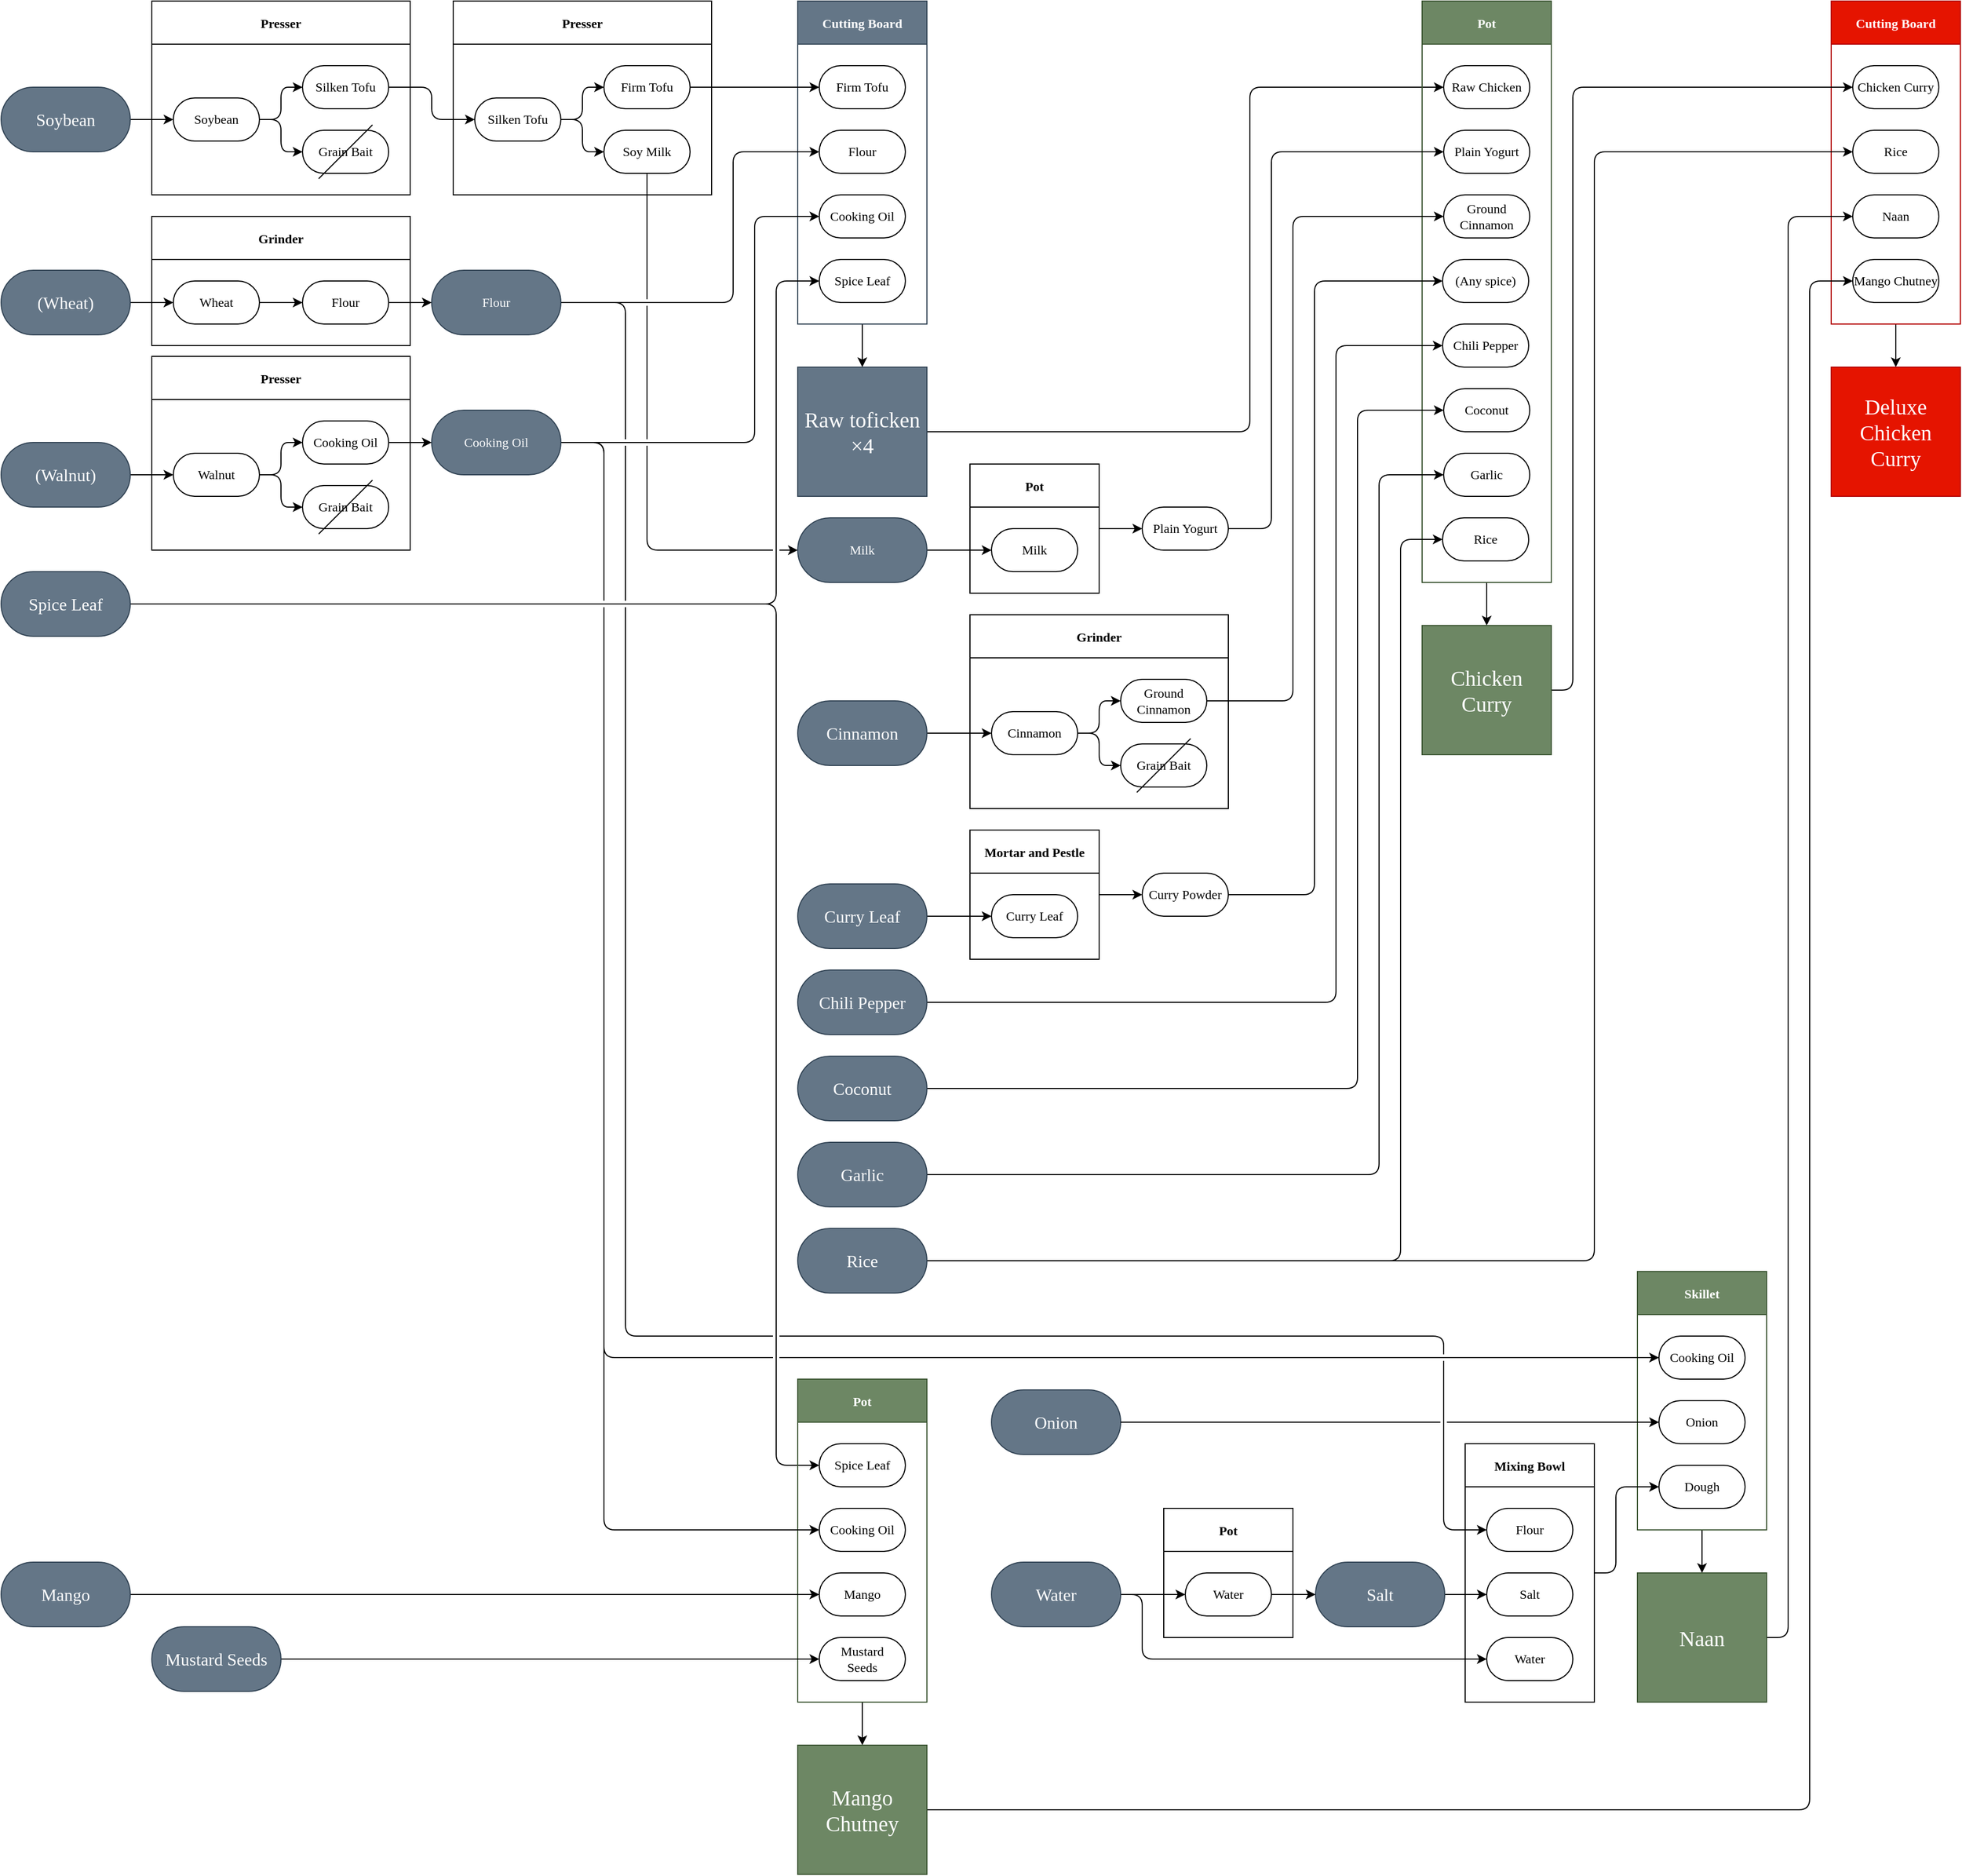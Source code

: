 <mxfile version="13.6.2" type="device"><diagram id="ElYxz33FHr7qY13dZKj7" name="Page-1"><mxGraphModel dx="1730" dy="2022" grid="1" gridSize="10" guides="1" tooltips="1" connect="1" arrows="1" fold="1" page="1" pageScale="1" pageWidth="827" pageHeight="1169" math="0" shadow="0"><root><mxCell id="0"/><mxCell id="1" parent="0"/><mxCell id="NJ2dVeEX-ffD4TzhNYoG-7" value="" style="edgeStyle=orthogonalEdgeStyle;rounded=1;orthogonalLoop=1;jettySize=auto;html=1;fontFamily=Century Gothic;fontSource=https%3A%2F%2Ffonts.googleapis.com%2Fcss%3Ffamily%3DCentury%2BGothic;fontSize=20;jumpStyle=gap;" parent="1" source="NJ2dVeEX-ffD4TzhNYoG-1" target="NJ2dVeEX-ffD4TzhNYoG-6" edge="1"><mxGeometry relative="1" as="geometry"/></mxCell><mxCell id="NJ2dVeEX-ffD4TzhNYoG-1" value="Cutting Board" style="swimlane;startSize=40;fontFamily=Century Gothic;fontSource=https%3A%2F%2Ffonts.googleapis.com%2Fcss%3Ffamily%3DCentury%2BGothic;fillColor=#e51400;strokeColor=#B20000;fontColor=#ffffff;" parent="1" vertex="1"><mxGeometry x="1740" y="40" width="120" height="300" as="geometry"/></mxCell><mxCell id="NJ2dVeEX-ffD4TzhNYoG-2" value="Chicken Curry" style="rounded=1;whiteSpace=wrap;html=1;fontFamily=Century Gothic;fontSource=https%3A%2F%2Ffonts.googleapis.com%2Fcss%3Ffamily%3DCentury%2BGothic;arcSize=50;" parent="NJ2dVeEX-ffD4TzhNYoG-1" vertex="1"><mxGeometry x="20" y="60" width="80" height="40" as="geometry"/></mxCell><mxCell id="NJ2dVeEX-ffD4TzhNYoG-5" value="Mango Chutney" style="rounded=1;whiteSpace=wrap;html=1;fontFamily=Century Gothic;fontSource=https%3A%2F%2Ffonts.googleapis.com%2Fcss%3Ffamily%3DCentury%2BGothic;arcSize=50;" parent="NJ2dVeEX-ffD4TzhNYoG-1" vertex="1"><mxGeometry x="20" y="240" width="80" height="40" as="geometry"/></mxCell><mxCell id="NJ2dVeEX-ffD4TzhNYoG-3" value="Rice" style="rounded=1;whiteSpace=wrap;html=1;fontFamily=Century Gothic;fontSource=https%3A%2F%2Ffonts.googleapis.com%2Fcss%3Ffamily%3DCentury%2BGothic;arcSize=50;" parent="NJ2dVeEX-ffD4TzhNYoG-1" vertex="1"><mxGeometry x="20" y="120" width="80" height="40" as="geometry"/></mxCell><mxCell id="NJ2dVeEX-ffD4TzhNYoG-4" value="Naan" style="rounded=1;whiteSpace=wrap;html=1;fontFamily=Century Gothic;fontSource=https%3A%2F%2Ffonts.googleapis.com%2Fcss%3Ffamily%3DCentury%2BGothic;arcSize=50;" parent="NJ2dVeEX-ffD4TzhNYoG-1" vertex="1"><mxGeometry x="20" y="180" width="80" height="40" as="geometry"/></mxCell><mxCell id="NJ2dVeEX-ffD4TzhNYoG-6" value="Deluxe Chicken Curry" style="whiteSpace=wrap;html=1;aspect=fixed;rounded=0;fontFamily=Century Gothic;fontSource=https%3A%2F%2Ffonts.googleapis.com%2Fcss%3Ffamily%3DCentury%2BGothic;fillColor=#e51400;strokeColor=#B20000;fontColor=#ffffff;glass=0;sketch=0;fontSize=20;" parent="1" vertex="1"><mxGeometry x="1740" y="380" width="120" height="120" as="geometry"/></mxCell><mxCell id="NJ2dVeEX-ffD4TzhNYoG-14" value="" style="edgeStyle=orthogonalEdgeStyle;rounded=1;orthogonalLoop=1;jettySize=auto;html=1;fontFamily=Century Gothic;fontSource=https%3A%2F%2Ffonts.googleapis.com%2Fcss%3Ffamily%3DCentury%2BGothic;fontSize=20;jumpStyle=gap;" parent="1" source="NJ2dVeEX-ffD4TzhNYoG-8" target="NJ2dVeEX-ffD4TzhNYoG-13" edge="1"><mxGeometry relative="1" as="geometry"/></mxCell><mxCell id="NJ2dVeEX-ffD4TzhNYoG-8" value="Cutting Board" style="swimlane;startSize=40;fontFamily=Century Gothic;fontSource=https%3A%2F%2Ffonts.googleapis.com%2Fcss%3Ffamily%3DCentury%2BGothic;fillColor=#647687;strokeColor=#314354;fontColor=#ffffff;" parent="1" vertex="1"><mxGeometry x="780" y="40" width="120" height="300" as="geometry"/></mxCell><mxCell id="NJ2dVeEX-ffD4TzhNYoG-10" value="Firm Tofu" style="rounded=1;whiteSpace=wrap;html=1;fontFamily=Century Gothic;fontSource=https%3A%2F%2Ffonts.googleapis.com%2Fcss%3Ffamily%3DCentury%2BGothic;arcSize=50;" parent="NJ2dVeEX-ffD4TzhNYoG-8" vertex="1"><mxGeometry x="20" y="60" width="80" height="40" as="geometry"/></mxCell><mxCell id="NJ2dVeEX-ffD4TzhNYoG-12" value="Spice Leaf" style="rounded=1;whiteSpace=wrap;html=1;fontFamily=Century Gothic;fontSource=https%3A%2F%2Ffonts.googleapis.com%2Fcss%3Ffamily%3DCentury%2BGothic;arcSize=50;" parent="NJ2dVeEX-ffD4TzhNYoG-8" vertex="1"><mxGeometry x="20" y="240" width="80" height="40" as="geometry"/></mxCell><mxCell id="NJ2dVeEX-ffD4TzhNYoG-9" value="Cooking Oil" style="rounded=1;whiteSpace=wrap;html=1;fontFamily=Century Gothic;fontSource=https%3A%2F%2Ffonts.googleapis.com%2Fcss%3Ffamily%3DCentury%2BGothic;arcSize=50;" parent="NJ2dVeEX-ffD4TzhNYoG-8" vertex="1"><mxGeometry x="20" y="180" width="80" height="40" as="geometry"/></mxCell><mxCell id="NJ2dVeEX-ffD4TzhNYoG-11" value="Flour" style="rounded=1;whiteSpace=wrap;html=1;fontFamily=Century Gothic;fontSource=https%3A%2F%2Ffonts.googleapis.com%2Fcss%3Ffamily%3DCentury%2BGothic;arcSize=50;" parent="NJ2dVeEX-ffD4TzhNYoG-8" vertex="1"><mxGeometry x="20" y="120" width="80" height="40" as="geometry"/></mxCell><mxCell id="NJ2dVeEX-ffD4TzhNYoG-80" style="edgeStyle=orthogonalEdgeStyle;jumpStyle=gap;orthogonalLoop=1;jettySize=auto;html=1;fontFamily=Century Gothic;fontSource=https%3A%2F%2Ffonts.googleapis.com%2Fcss%3Ffamily%3DCentury%2BGothic;fontSize=16;rounded=1;" parent="1" source="NJ2dVeEX-ffD4TzhNYoG-13" target="NJ2dVeEX-ffD4TzhNYoG-68" edge="1"><mxGeometry relative="1" as="geometry"><Array as="points"><mxPoint x="1200" y="440"/><mxPoint x="1200" y="120"/></Array></mxGeometry></mxCell><mxCell id="NJ2dVeEX-ffD4TzhNYoG-13" value="Raw toficken&lt;br&gt;×4" style="whiteSpace=wrap;html=1;aspect=fixed;rounded=0;fontFamily=Century Gothic;fontSource=https%3A%2F%2Ffonts.googleapis.com%2Fcss%3Ffamily%3DCentury%2BGothic;fillColor=#647687;strokeColor=#314354;fontColor=#ffffff;glass=0;sketch=0;fontSize=20;" parent="1" vertex="1"><mxGeometry x="780" y="380" width="120" height="120" as="geometry"/></mxCell><mxCell id="NJ2dVeEX-ffD4TzhNYoG-26" style="edgeStyle=orthogonalEdgeStyle;jumpStyle=gap;orthogonalLoop=1;jettySize=auto;html=1;fontFamily=Century Gothic;fontSource=https%3A%2F%2Ffonts.googleapis.com%2Fcss%3Ffamily%3DCentury%2BGothic;fontSize=20;rounded=1;" parent="1" source="NJ2dVeEX-ffD4TzhNYoG-16" target="NJ2dVeEX-ffD4TzhNYoG-23" edge="1"><mxGeometry relative="1" as="geometry"/></mxCell><mxCell id="NJ2dVeEX-ffD4TzhNYoG-16" value="Soybean" style="rounded=1;whiteSpace=wrap;html=1;fontFamily=Century Gothic;fontSource=https%3A%2F%2Ffonts.googleapis.com%2Fcss%3Ffamily%3DCentury%2BGothic;arcSize=50;fillColor=#647687;strokeColor=#314354;fontColor=#ffffff;fontSize=16;" parent="1" vertex="1"><mxGeometry x="40" y="120" width="120" height="60" as="geometry"/></mxCell><mxCell id="NJ2dVeEX-ffD4TzhNYoG-18" value="Presser" style="swimlane;startSize=40;fontFamily=Century Gothic;fontSource=https%3A%2F%2Ffonts.googleapis.com%2Fcss%3Ffamily%3DCentury%2BGothic;" parent="1" vertex="1"><mxGeometry x="180" y="40" width="240" height="180" as="geometry"/></mxCell><mxCell id="NJ2dVeEX-ffD4TzhNYoG-19" value="Silken Tofu" style="rounded=1;whiteSpace=wrap;html=1;fontFamily=Century Gothic;fontSource=https%3A%2F%2Ffonts.googleapis.com%2Fcss%3Ffamily%3DCentury%2BGothic;arcSize=50;" parent="NJ2dVeEX-ffD4TzhNYoG-18" vertex="1"><mxGeometry x="140" y="60" width="80" height="40" as="geometry"/></mxCell><mxCell id="NJ2dVeEX-ffD4TzhNYoG-20" value="Grain Bait" style="rounded=1;whiteSpace=wrap;html=1;fontFamily=Century Gothic;fontSource=https%3A%2F%2Ffonts.googleapis.com%2Fcss%3Ffamily%3DCentury%2BGothic;arcSize=50;" parent="NJ2dVeEX-ffD4TzhNYoG-18" vertex="1"><mxGeometry x="140" y="120" width="80" height="40" as="geometry"/></mxCell><mxCell id="NJ2dVeEX-ffD4TzhNYoG-24" style="edgeStyle=orthogonalEdgeStyle;rounded=1;orthogonalLoop=1;jettySize=auto;html=1;entryX=0;entryY=0.5;entryDx=0;entryDy=0;fontFamily=Century Gothic;fontSource=https%3A%2F%2Ffonts.googleapis.com%2Fcss%3Ffamily%3DCentury%2BGothic;fontSize=20;jumpStyle=gap;" parent="NJ2dVeEX-ffD4TzhNYoG-18" source="NJ2dVeEX-ffD4TzhNYoG-23" target="NJ2dVeEX-ffD4TzhNYoG-19" edge="1"><mxGeometry relative="1" as="geometry"/></mxCell><mxCell id="NJ2dVeEX-ffD4TzhNYoG-25" style="edgeStyle=orthogonalEdgeStyle;jumpStyle=gap;orthogonalLoop=1;jettySize=auto;html=1;fontFamily=Century Gothic;fontSource=https%3A%2F%2Ffonts.googleapis.com%2Fcss%3Ffamily%3DCentury%2BGothic;fontSize=20;rounded=1;" parent="NJ2dVeEX-ffD4TzhNYoG-18" source="NJ2dVeEX-ffD4TzhNYoG-23" target="NJ2dVeEX-ffD4TzhNYoG-20" edge="1"><mxGeometry relative="1" as="geometry"/></mxCell><mxCell id="NJ2dVeEX-ffD4TzhNYoG-23" value="Soybean" style="rounded=1;whiteSpace=wrap;html=1;fontFamily=Century Gothic;fontSource=https%3A%2F%2Ffonts.googleapis.com%2Fcss%3Ffamily%3DCentury%2BGothic;arcSize=50;" parent="NJ2dVeEX-ffD4TzhNYoG-18" vertex="1"><mxGeometry x="20" y="90" width="80" height="40" as="geometry"/></mxCell><mxCell id="NJ2dVeEX-ffD4TzhNYoG-27" value="" style="endArrow=none;html=1;fontFamily=Century Gothic;fontSource=https%3A%2F%2Ffonts.googleapis.com%2Fcss%3Ffamily%3DCentury%2BGothic;fontSize=20;jumpStyle=gap;rounded=1;" parent="NJ2dVeEX-ffD4TzhNYoG-18" edge="1"><mxGeometry width="50" height="50" relative="1" as="geometry"><mxPoint x="155" y="165" as="sourcePoint"/><mxPoint x="205" y="115" as="targetPoint"/><Array as="points"><mxPoint x="155" y="165"/></Array></mxGeometry></mxCell><mxCell id="NJ2dVeEX-ffD4TzhNYoG-36" style="edgeStyle=orthogonalEdgeStyle;jumpStyle=gap;orthogonalLoop=1;jettySize=auto;html=1;fontFamily=Century Gothic;fontSource=https%3A%2F%2Ffonts.googleapis.com%2Fcss%3Ffamily%3DCentury%2BGothic;fontSize=20;rounded=1;" parent="1" source="NJ2dVeEX-ffD4TzhNYoG-28" target="NJ2dVeEX-ffD4TzhNYoG-34" edge="1"><mxGeometry relative="1" as="geometry"/></mxCell><mxCell id="NJ2dVeEX-ffD4TzhNYoG-28" value="(Wheat)" style="rounded=1;whiteSpace=wrap;html=1;fontFamily=Century Gothic;fontSource=https%3A%2F%2Ffonts.googleapis.com%2Fcss%3Ffamily%3DCentury%2BGothic;arcSize=50;fillColor=#647687;strokeColor=#314354;fontColor=#ffffff;fontSize=16;" parent="1" vertex="1"><mxGeometry x="40" y="290" width="120" height="60" as="geometry"/></mxCell><mxCell id="NJ2dVeEX-ffD4TzhNYoG-29" value="Grinder" style="swimlane;startSize=40;fontFamily=Century Gothic;fontSource=https%3A%2F%2Ffonts.googleapis.com%2Fcss%3Ffamily%3DCentury%2BGothic;" parent="1" vertex="1"><mxGeometry x="180" y="240" width="240" height="120" as="geometry"/></mxCell><mxCell id="NJ2dVeEX-ffD4TzhNYoG-30" value="Flour" style="rounded=1;whiteSpace=wrap;html=1;fontFamily=Century Gothic;fontSource=https%3A%2F%2Ffonts.googleapis.com%2Fcss%3Ffamily%3DCentury%2BGothic;arcSize=50;" parent="NJ2dVeEX-ffD4TzhNYoG-29" vertex="1"><mxGeometry x="140" y="60" width="80" height="40" as="geometry"/></mxCell><mxCell id="NJ2dVeEX-ffD4TzhNYoG-32" style="edgeStyle=orthogonalEdgeStyle;rounded=1;orthogonalLoop=1;jettySize=auto;html=1;entryX=0;entryY=0.5;entryDx=0;entryDy=0;fontFamily=Century Gothic;fontSource=https%3A%2F%2Ffonts.googleapis.com%2Fcss%3Ffamily%3DCentury%2BGothic;fontSize=20;jumpStyle=gap;" parent="NJ2dVeEX-ffD4TzhNYoG-29" source="NJ2dVeEX-ffD4TzhNYoG-34" target="NJ2dVeEX-ffD4TzhNYoG-30" edge="1"><mxGeometry relative="1" as="geometry"/></mxCell><mxCell id="NJ2dVeEX-ffD4TzhNYoG-34" value="Wheat" style="rounded=1;whiteSpace=wrap;html=1;fontFamily=Century Gothic;fontSource=https%3A%2F%2Ffonts.googleapis.com%2Fcss%3Ffamily%3DCentury%2BGothic;arcSize=50;" parent="NJ2dVeEX-ffD4TzhNYoG-29" vertex="1"><mxGeometry x="20" y="60" width="80" height="40" as="geometry"/></mxCell><mxCell id="NJ2dVeEX-ffD4TzhNYoG-42" style="edgeStyle=orthogonalEdgeStyle;jumpStyle=gap;orthogonalLoop=1;jettySize=auto;html=1;fontFamily=Century Gothic;fontSource=https%3A%2F%2Ffonts.googleapis.com%2Fcss%3Ffamily%3DCentury%2BGothic;fontSize=20;rounded=1;" parent="1" source="NJ2dVeEX-ffD4TzhNYoG-41" target="NJ2dVeEX-ffD4TzhNYoG-50" edge="1"><mxGeometry relative="1" as="geometry"><mxPoint x="200" y="470" as="targetPoint"/></mxGeometry></mxCell><mxCell id="NJ2dVeEX-ffD4TzhNYoG-41" value="(Walnut)" style="rounded=1;whiteSpace=wrap;html=1;fontFamily=Century Gothic;fontSource=https%3A%2F%2Ffonts.googleapis.com%2Fcss%3Ffamily%3DCentury%2BGothic;arcSize=50;fillColor=#647687;strokeColor=#314354;fontColor=#ffffff;fontSize=16;" parent="1" vertex="1"><mxGeometry x="40" y="450" width="120" height="60" as="geometry"/></mxCell><mxCell id="NJ2dVeEX-ffD4TzhNYoG-45" value="Presser" style="swimlane;startSize=40;fontFamily=Century Gothic;fontSource=https%3A%2F%2Ffonts.googleapis.com%2Fcss%3Ffamily%3DCentury%2BGothic;" parent="1" vertex="1"><mxGeometry x="180" y="370" width="240" height="180" as="geometry"/></mxCell><mxCell id="NJ2dVeEX-ffD4TzhNYoG-46" value="Cooking Oil" style="rounded=1;whiteSpace=wrap;html=1;fontFamily=Century Gothic;fontSource=https%3A%2F%2Ffonts.googleapis.com%2Fcss%3Ffamily%3DCentury%2BGothic;arcSize=50;" parent="NJ2dVeEX-ffD4TzhNYoG-45" vertex="1"><mxGeometry x="140" y="60" width="80" height="40" as="geometry"/></mxCell><mxCell id="NJ2dVeEX-ffD4TzhNYoG-47" value="Grain Bait" style="rounded=1;whiteSpace=wrap;html=1;fontFamily=Century Gothic;fontSource=https%3A%2F%2Ffonts.googleapis.com%2Fcss%3Ffamily%3DCentury%2BGothic;arcSize=50;" parent="NJ2dVeEX-ffD4TzhNYoG-45" vertex="1"><mxGeometry x="140" y="120" width="80" height="40" as="geometry"/></mxCell><mxCell id="NJ2dVeEX-ffD4TzhNYoG-48" style="edgeStyle=orthogonalEdgeStyle;rounded=1;orthogonalLoop=1;jettySize=auto;html=1;entryX=0;entryY=0.5;entryDx=0;entryDy=0;fontFamily=Century Gothic;fontSource=https%3A%2F%2Ffonts.googleapis.com%2Fcss%3Ffamily%3DCentury%2BGothic;fontSize=20;jumpStyle=gap;" parent="NJ2dVeEX-ffD4TzhNYoG-45" source="NJ2dVeEX-ffD4TzhNYoG-50" target="NJ2dVeEX-ffD4TzhNYoG-46" edge="1"><mxGeometry relative="1" as="geometry"/></mxCell><mxCell id="NJ2dVeEX-ffD4TzhNYoG-49" style="edgeStyle=orthogonalEdgeStyle;jumpStyle=gap;orthogonalLoop=1;jettySize=auto;html=1;fontFamily=Century Gothic;fontSource=https%3A%2F%2Ffonts.googleapis.com%2Fcss%3Ffamily%3DCentury%2BGothic;fontSize=20;rounded=1;" parent="NJ2dVeEX-ffD4TzhNYoG-45" source="NJ2dVeEX-ffD4TzhNYoG-50" target="NJ2dVeEX-ffD4TzhNYoG-47" edge="1"><mxGeometry relative="1" as="geometry"/></mxCell><mxCell id="NJ2dVeEX-ffD4TzhNYoG-50" value="Walnut" style="rounded=1;whiteSpace=wrap;html=1;fontFamily=Century Gothic;fontSource=https%3A%2F%2Ffonts.googleapis.com%2Fcss%3Ffamily%3DCentury%2BGothic;arcSize=50;" parent="NJ2dVeEX-ffD4TzhNYoG-45" vertex="1"><mxGeometry x="20" y="90" width="80" height="40" as="geometry"/></mxCell><mxCell id="NJ2dVeEX-ffD4TzhNYoG-51" value="" style="endArrow=none;html=1;fontFamily=Century Gothic;fontSource=https%3A%2F%2Ffonts.googleapis.com%2Fcss%3Ffamily%3DCentury%2BGothic;fontSize=20;jumpStyle=gap;rounded=1;" parent="NJ2dVeEX-ffD4TzhNYoG-45" edge="1"><mxGeometry width="50" height="50" relative="1" as="geometry"><mxPoint x="155" y="165" as="sourcePoint"/><mxPoint x="205" y="115" as="targetPoint"/><Array as="points"><mxPoint x="155" y="165"/></Array></mxGeometry></mxCell><mxCell id="NJ2dVeEX-ffD4TzhNYoG-64" style="edgeStyle=orthogonalEdgeStyle;jumpStyle=gap;orthogonalLoop=1;jettySize=auto;html=1;fontFamily=Century Gothic;fontSource=https%3A%2F%2Ffonts.googleapis.com%2Fcss%3Ffamily%3DCentury%2BGothic;fontSize=20;rounded=1;" parent="1" source="NJ2dVeEX-ffD4TzhNYoG-52" target="NJ2dVeEX-ffD4TzhNYoG-12" edge="1"><mxGeometry relative="1" as="geometry"><Array as="points"><mxPoint x="760" y="600"/><mxPoint x="760" y="300"/></Array></mxGeometry></mxCell><mxCell id="73sQhFaDRtRu9zMnxSGu-20" style="edgeStyle=orthogonalEdgeStyle;jumpStyle=gap;orthogonalLoop=1;jettySize=auto;html=1;fontFamily=Century Gothic;fontSize=16;" edge="1" parent="1" source="NJ2dVeEX-ffD4TzhNYoG-52" target="NJ2dVeEX-ffD4TzhNYoG-134"><mxGeometry relative="1" as="geometry"><Array as="points"><mxPoint x="760" y="600"/><mxPoint x="760" y="1400"/></Array></mxGeometry></mxCell><mxCell id="NJ2dVeEX-ffD4TzhNYoG-52" value="Spice Leaf" style="rounded=1;whiteSpace=wrap;html=1;fontFamily=Century Gothic;fontSource=https%3A%2F%2Ffonts.googleapis.com%2Fcss%3Ffamily%3DCentury%2BGothic;arcSize=50;fillColor=#647687;strokeColor=#314354;fontColor=#ffffff;fontSize=16;" parent="1" vertex="1"><mxGeometry x="40" y="570" width="120" height="60" as="geometry"/></mxCell><mxCell id="NJ2dVeEX-ffD4TzhNYoG-53" value="Presser" style="swimlane;startSize=40;fontFamily=Century Gothic;fontSource=https%3A%2F%2Ffonts.googleapis.com%2Fcss%3Ffamily%3DCentury%2BGothic;" parent="1" vertex="1"><mxGeometry x="460" y="40" width="240" height="180" as="geometry"/></mxCell><mxCell id="NJ2dVeEX-ffD4TzhNYoG-54" value="Firm Tofu" style="rounded=1;whiteSpace=wrap;html=1;fontFamily=Century Gothic;fontSource=https%3A%2F%2Ffonts.googleapis.com%2Fcss%3Ffamily%3DCentury%2BGothic;arcSize=50;" parent="NJ2dVeEX-ffD4TzhNYoG-53" vertex="1"><mxGeometry x="140" y="60" width="80" height="40" as="geometry"/></mxCell><mxCell id="NJ2dVeEX-ffD4TzhNYoG-55" value="Soy Milk" style="rounded=1;whiteSpace=wrap;html=1;fontFamily=Century Gothic;fontSource=https%3A%2F%2Ffonts.googleapis.com%2Fcss%3Ffamily%3DCentury%2BGothic;arcSize=50;" parent="NJ2dVeEX-ffD4TzhNYoG-53" vertex="1"><mxGeometry x="140" y="120" width="80" height="40" as="geometry"/></mxCell><mxCell id="NJ2dVeEX-ffD4TzhNYoG-56" style="edgeStyle=orthogonalEdgeStyle;rounded=1;orthogonalLoop=1;jettySize=auto;html=1;entryX=0;entryY=0.5;entryDx=0;entryDy=0;fontFamily=Century Gothic;fontSource=https%3A%2F%2Ffonts.googleapis.com%2Fcss%3Ffamily%3DCentury%2BGothic;fontSize=20;jumpStyle=gap;" parent="NJ2dVeEX-ffD4TzhNYoG-53" source="NJ2dVeEX-ffD4TzhNYoG-58" target="NJ2dVeEX-ffD4TzhNYoG-54" edge="1"><mxGeometry relative="1" as="geometry"/></mxCell><mxCell id="NJ2dVeEX-ffD4TzhNYoG-57" style="edgeStyle=orthogonalEdgeStyle;jumpStyle=gap;orthogonalLoop=1;jettySize=auto;html=1;fontFamily=Century Gothic;fontSource=https%3A%2F%2Ffonts.googleapis.com%2Fcss%3Ffamily%3DCentury%2BGothic;fontSize=20;rounded=1;" parent="NJ2dVeEX-ffD4TzhNYoG-53" source="NJ2dVeEX-ffD4TzhNYoG-58" target="NJ2dVeEX-ffD4TzhNYoG-55" edge="1"><mxGeometry relative="1" as="geometry"/></mxCell><mxCell id="NJ2dVeEX-ffD4TzhNYoG-58" value="Silken Tofu" style="rounded=1;whiteSpace=wrap;html=1;fontFamily=Century Gothic;fontSource=https%3A%2F%2Ffonts.googleapis.com%2Fcss%3Ffamily%3DCentury%2BGothic;arcSize=50;" parent="NJ2dVeEX-ffD4TzhNYoG-53" vertex="1"><mxGeometry x="20" y="90" width="80" height="40" as="geometry"/></mxCell><mxCell id="NJ2dVeEX-ffD4TzhNYoG-60" style="edgeStyle=orthogonalEdgeStyle;jumpStyle=gap;orthogonalLoop=1;jettySize=auto;html=1;fontFamily=Century Gothic;fontSource=https%3A%2F%2Ffonts.googleapis.com%2Fcss%3Ffamily%3DCentury%2BGothic;fontSize=20;rounded=1;" parent="1" source="NJ2dVeEX-ffD4TzhNYoG-19" target="NJ2dVeEX-ffD4TzhNYoG-58" edge="1"><mxGeometry relative="1" as="geometry"/></mxCell><mxCell id="NJ2dVeEX-ffD4TzhNYoG-61" style="edgeStyle=orthogonalEdgeStyle;jumpStyle=gap;orthogonalLoop=1;jettySize=auto;html=1;fontFamily=Century Gothic;fontSource=https%3A%2F%2Ffonts.googleapis.com%2Fcss%3Ffamily%3DCentury%2BGothic;fontSize=20;rounded=1;" parent="1" source="73sQhFaDRtRu9zMnxSGu-7" target="NJ2dVeEX-ffD4TzhNYoG-11" edge="1"><mxGeometry relative="1" as="geometry"><mxPoint x="790" y="340" as="targetPoint"/><Array as="points"><mxPoint x="720" y="320"/><mxPoint x="720" y="180"/></Array></mxGeometry></mxCell><mxCell id="NJ2dVeEX-ffD4TzhNYoG-62" style="edgeStyle=orthogonalEdgeStyle;jumpStyle=gap;orthogonalLoop=1;jettySize=auto;html=1;fontFamily=Century Gothic;fontSource=https%3A%2F%2Ffonts.googleapis.com%2Fcss%3Ffamily%3DCentury%2BGothic;fontSize=20;rounded=1;" parent="1" source="NJ2dVeEX-ffD4TzhNYoG-54" target="NJ2dVeEX-ffD4TzhNYoG-10" edge="1"><mxGeometry relative="1" as="geometry"/></mxCell><mxCell id="NJ2dVeEX-ffD4TzhNYoG-63" style="edgeStyle=orthogonalEdgeStyle;jumpStyle=gap;orthogonalLoop=1;jettySize=auto;html=1;fontFamily=Century Gothic;fontSource=https%3A%2F%2Ffonts.googleapis.com%2Fcss%3Ffamily%3DCentury%2BGothic;fontSize=20;rounded=1;" parent="1" source="73sQhFaDRtRu9zMnxSGu-5" target="NJ2dVeEX-ffD4TzhNYoG-9" edge="1"><mxGeometry relative="1" as="geometry"><Array as="points"><mxPoint x="740" y="450"/><mxPoint x="740" y="240"/></Array></mxGeometry></mxCell><mxCell id="NJ2dVeEX-ffD4TzhNYoG-79" value="" style="edgeStyle=orthogonalEdgeStyle;jumpStyle=gap;orthogonalLoop=1;jettySize=auto;html=1;fontFamily=Century Gothic;fontSource=https%3A%2F%2Ffonts.googleapis.com%2Fcss%3Ffamily%3DCentury%2BGothic;fontSize=16;rounded=1;" parent="1" source="NJ2dVeEX-ffD4TzhNYoG-67" target="NJ2dVeEX-ffD4TzhNYoG-78" edge="1"><mxGeometry relative="1" as="geometry"/></mxCell><mxCell id="NJ2dVeEX-ffD4TzhNYoG-67" value="Pot" style="swimlane;startSize=40;fontFamily=Century Gothic;fontSource=https%3A%2F%2Ffonts.googleapis.com%2Fcss%3Ffamily%3DCentury%2BGothic;fillColor=#6d8764;strokeColor=#3A5431;fontColor=#ffffff;" parent="1" vertex="1"><mxGeometry x="1360" y="40" width="120" height="540" as="geometry"/></mxCell><mxCell id="NJ2dVeEX-ffD4TzhNYoG-68" value="Raw Chicken" style="rounded=1;whiteSpace=wrap;html=1;fontFamily=Century Gothic;fontSource=https%3A%2F%2Ffonts.googleapis.com%2Fcss%3Ffamily%3DCentury%2BGothic;arcSize=50;" parent="NJ2dVeEX-ffD4TzhNYoG-67" vertex="1"><mxGeometry x="20" y="60" width="80" height="40" as="geometry"/></mxCell><mxCell id="NJ2dVeEX-ffD4TzhNYoG-70" value="Coconut" style="rounded=1;whiteSpace=wrap;html=1;fontFamily=Century Gothic;fontSource=https%3A%2F%2Ffonts.googleapis.com%2Fcss%3Ffamily%3DCentury%2BGothic;arcSize=50;" parent="NJ2dVeEX-ffD4TzhNYoG-67" vertex="1"><mxGeometry x="20" y="360" width="80" height="40" as="geometry"/></mxCell><mxCell id="NJ2dVeEX-ffD4TzhNYoG-71" value="(Any spice)" style="rounded=1;whiteSpace=wrap;html=1;fontFamily=Century Gothic;fontSource=https%3A%2F%2Ffonts.googleapis.com%2Fcss%3Ffamily%3DCentury%2BGothic;arcSize=50;" parent="NJ2dVeEX-ffD4TzhNYoG-67" vertex="1"><mxGeometry x="19" y="240" width="80" height="40" as="geometry"/></mxCell><mxCell id="NJ2dVeEX-ffD4TzhNYoG-74" value="Chili Pepper" style="rounded=1;whiteSpace=wrap;html=1;fontFamily=Century Gothic;fontSource=https%3A%2F%2Ffonts.googleapis.com%2Fcss%3Ffamily%3DCentury%2BGothic;arcSize=50;" parent="NJ2dVeEX-ffD4TzhNYoG-67" vertex="1"><mxGeometry x="19" y="300" width="80" height="40" as="geometry"/></mxCell><mxCell id="NJ2dVeEX-ffD4TzhNYoG-69" value="Plain Yogurt" style="rounded=1;whiteSpace=wrap;html=1;fontFamily=Century Gothic;fontSource=https%3A%2F%2Ffonts.googleapis.com%2Fcss%3Ffamily%3DCentury%2BGothic;arcSize=50;" parent="NJ2dVeEX-ffD4TzhNYoG-67" vertex="1"><mxGeometry x="20" y="120" width="80" height="40" as="geometry"/></mxCell><mxCell id="NJ2dVeEX-ffD4TzhNYoG-75" value="Ground Cinnamon" style="rounded=1;whiteSpace=wrap;html=1;fontFamily=Century Gothic;fontSource=https%3A%2F%2Ffonts.googleapis.com%2Fcss%3Ffamily%3DCentury%2BGothic;arcSize=50;" parent="NJ2dVeEX-ffD4TzhNYoG-67" vertex="1"><mxGeometry x="20" y="180" width="80" height="40" as="geometry"/></mxCell><mxCell id="NJ2dVeEX-ffD4TzhNYoG-76" value="Rice" style="rounded=1;whiteSpace=wrap;html=1;fontFamily=Century Gothic;fontSource=https%3A%2F%2Ffonts.googleapis.com%2Fcss%3Ffamily%3DCentury%2BGothic;arcSize=50;" parent="NJ2dVeEX-ffD4TzhNYoG-67" vertex="1"><mxGeometry x="19" y="480" width="80" height="40" as="geometry"/></mxCell><mxCell id="NJ2dVeEX-ffD4TzhNYoG-77" value="Garlic" style="rounded=1;whiteSpace=wrap;html=1;fontFamily=Century Gothic;fontSource=https%3A%2F%2Ffonts.googleapis.com%2Fcss%3Ffamily%3DCentury%2BGothic;arcSize=50;" parent="NJ2dVeEX-ffD4TzhNYoG-67" vertex="1"><mxGeometry x="20" y="420" width="80" height="40" as="geometry"/></mxCell><mxCell id="NJ2dVeEX-ffD4TzhNYoG-72" style="edgeStyle=orthogonalEdgeStyle;jumpStyle=gap;orthogonalLoop=1;jettySize=auto;html=1;fontFamily=Century Gothic;fontSource=https%3A%2F%2Ffonts.googleapis.com%2Fcss%3Ffamily%3DCentury%2BGothic;fontSize=20;rounded=1;" parent="1" source="NJ2dVeEX-ffD4TzhNYoG-55" target="NJ2dVeEX-ffD4TzhNYoG-73" edge="1"><mxGeometry relative="1" as="geometry"><mxPoint x="640" y="680" as="targetPoint"/><Array as="points"><mxPoint x="640" y="550"/></Array></mxGeometry></mxCell><mxCell id="NJ2dVeEX-ffD4TzhNYoG-110" style="edgeStyle=orthogonalEdgeStyle;rounded=1;jumpStyle=gap;orthogonalLoop=1;jettySize=auto;html=1;fontFamily=Century Gothic;fontSource=https%3A%2F%2Ffonts.googleapis.com%2Fcss%3Ffamily%3DCentury%2BGothic;fontSize=20;" parent="1" source="NJ2dVeEX-ffD4TzhNYoG-73" target="NJ2dVeEX-ffD4TzhNYoG-107" edge="1"><mxGeometry relative="1" as="geometry"/></mxCell><mxCell id="NJ2dVeEX-ffD4TzhNYoG-73" value="Milk" style="rounded=1;whiteSpace=wrap;html=1;fontFamily=Century Gothic;fontSource=https%3A%2F%2Ffonts.googleapis.com%2Fcss%3Ffamily%3DCentury%2BGothic;arcSize=50;fillColor=#647687;strokeColor=#314354;fontColor=#ffffff;" parent="1" vertex="1"><mxGeometry x="780" y="520" width="120" height="60" as="geometry"/></mxCell><mxCell id="NJ2dVeEX-ffD4TzhNYoG-123" style="edgeStyle=orthogonalEdgeStyle;jumpStyle=gap;orthogonalLoop=1;jettySize=auto;html=1;fontFamily=Century Gothic;fontSource=https%3A%2F%2Ffonts.googleapis.com%2Fcss%3Ffamily%3DCentury%2BGothic;fontSize=12;" parent="1" source="NJ2dVeEX-ffD4TzhNYoG-78" target="NJ2dVeEX-ffD4TzhNYoG-2" edge="1"><mxGeometry relative="1" as="geometry"><Array as="points"><mxPoint x="1500" y="680"/><mxPoint x="1500" y="120"/></Array></mxGeometry></mxCell><mxCell id="NJ2dVeEX-ffD4TzhNYoG-78" value="Chicken&lt;br&gt;Curry" style="whiteSpace=wrap;html=1;aspect=fixed;rounded=0;fontFamily=Century Gothic;fontSource=https%3A%2F%2Ffonts.googleapis.com%2Fcss%3Ffamily%3DCentury%2BGothic;fillColor=#6d8764;strokeColor=#3A5431;fontColor=#ffffff;glass=0;sketch=0;fontSize=20;" parent="1" vertex="1"><mxGeometry x="1360" y="620" width="120" height="120" as="geometry"/></mxCell><mxCell id="NJ2dVeEX-ffD4TzhNYoG-94" style="edgeStyle=orthogonalEdgeStyle;rounded=1;jumpStyle=gap;orthogonalLoop=1;jettySize=auto;html=1;fontFamily=Century Gothic;fontSource=https%3A%2F%2Ffonts.googleapis.com%2Fcss%3Ffamily%3DCentury%2BGothic;fontSize=20;" parent="1" source="NJ2dVeEX-ffD4TzhNYoG-81" target="NJ2dVeEX-ffD4TzhNYoG-100" edge="1"><mxGeometry relative="1" as="geometry"><mxPoint x="940" y="890" as="targetPoint"/></mxGeometry></mxCell><mxCell id="NJ2dVeEX-ffD4TzhNYoG-81" value="Curry Leaf" style="rounded=1;whiteSpace=wrap;html=1;fontFamily=Century Gothic;fontSource=https%3A%2F%2Ffonts.googleapis.com%2Fcss%3Ffamily%3DCentury%2BGothic;arcSize=50;fillColor=#647687;strokeColor=#314354;fontColor=#ffffff;fontSize=16;" parent="1" vertex="1"><mxGeometry x="780" y="860" width="120" height="60" as="geometry"/></mxCell><mxCell id="NJ2dVeEX-ffD4TzhNYoG-86" style="edgeStyle=orthogonalEdgeStyle;jumpStyle=gap;orthogonalLoop=1;jettySize=auto;html=1;fontFamily=Century Gothic;fontSource=https%3A%2F%2Ffonts.googleapis.com%2Fcss%3Ffamily%3DCentury%2BGothic;fontSize=16;rounded=1;" parent="1" source="NJ2dVeEX-ffD4TzhNYoG-82" target="NJ2dVeEX-ffD4TzhNYoG-74" edge="1"><mxGeometry relative="1" as="geometry"><Array as="points"><mxPoint x="1280" y="970"/><mxPoint x="1280" y="360"/></Array></mxGeometry></mxCell><mxCell id="NJ2dVeEX-ffD4TzhNYoG-82" value="Chili Pepper" style="rounded=1;whiteSpace=wrap;html=1;fontFamily=Century Gothic;fontSource=https%3A%2F%2Ffonts.googleapis.com%2Fcss%3Ffamily%3DCentury%2BGothic;arcSize=50;fillColor=#647687;strokeColor=#314354;fontColor=#ffffff;fontSize=16;" parent="1" vertex="1"><mxGeometry x="780" y="940" width="120" height="60" as="geometry"/></mxCell><mxCell id="NJ2dVeEX-ffD4TzhNYoG-87" style="edgeStyle=orthogonalEdgeStyle;jumpStyle=gap;orthogonalLoop=1;jettySize=auto;html=1;fontFamily=Century Gothic;fontSource=https%3A%2F%2Ffonts.googleapis.com%2Fcss%3Ffamily%3DCentury%2BGothic;fontSize=16;rounded=1;" parent="1" source="NJ2dVeEX-ffD4TzhNYoG-83" target="NJ2dVeEX-ffD4TzhNYoG-76" edge="1"><mxGeometry relative="1" as="geometry"><mxPoint x="1260" y="430.0" as="targetPoint"/><Array as="points"><mxPoint x="1340" y="1210"/><mxPoint x="1340" y="540"/></Array></mxGeometry></mxCell><mxCell id="73sQhFaDRtRu9zMnxSGu-12" style="edgeStyle=orthogonalEdgeStyle;jumpStyle=gap;orthogonalLoop=1;jettySize=auto;html=1;fontFamily=Century Gothic;fontSize=16;" edge="1" parent="1" source="NJ2dVeEX-ffD4TzhNYoG-83" target="NJ2dVeEX-ffD4TzhNYoG-3"><mxGeometry relative="1" as="geometry"><Array as="points"><mxPoint x="1520" y="1210"/><mxPoint x="1520" y="180"/></Array></mxGeometry></mxCell><mxCell id="NJ2dVeEX-ffD4TzhNYoG-83" value="Rice" style="rounded=1;whiteSpace=wrap;html=1;fontFamily=Century Gothic;fontSource=https%3A%2F%2Ffonts.googleapis.com%2Fcss%3Ffamily%3DCentury%2BGothic;arcSize=50;fillColor=#647687;strokeColor=#314354;fontColor=#ffffff;fontSize=16;" parent="1" vertex="1"><mxGeometry x="780" y="1180" width="120" height="60" as="geometry"/></mxCell><mxCell id="NJ2dVeEX-ffD4TzhNYoG-88" style="edgeStyle=orthogonalEdgeStyle;jumpStyle=gap;orthogonalLoop=1;jettySize=auto;html=1;fontFamily=Century Gothic;fontSource=https%3A%2F%2Ffonts.googleapis.com%2Fcss%3Ffamily%3DCentury%2BGothic;fontSize=16;rounded=1;" parent="1" source="NJ2dVeEX-ffD4TzhNYoG-84" target="NJ2dVeEX-ffD4TzhNYoG-70" edge="1"><mxGeometry relative="1" as="geometry"><mxPoint x="1260" y="480.0" as="targetPoint"/><Array as="points"><mxPoint x="1300" y="1050"/><mxPoint x="1300" y="420"/></Array></mxGeometry></mxCell><mxCell id="NJ2dVeEX-ffD4TzhNYoG-84" value="Coconut" style="rounded=1;whiteSpace=wrap;html=1;fontFamily=Century Gothic;fontSource=https%3A%2F%2Ffonts.googleapis.com%2Fcss%3Ffamily%3DCentury%2BGothic;arcSize=50;fillColor=#647687;strokeColor=#314354;fontColor=#ffffff;fontSize=16;" parent="1" vertex="1"><mxGeometry x="780" y="1020" width="120" height="60" as="geometry"/></mxCell><mxCell id="NJ2dVeEX-ffD4TzhNYoG-89" style="edgeStyle=orthogonalEdgeStyle;jumpStyle=gap;orthogonalLoop=1;jettySize=auto;html=1;fontFamily=Century Gothic;fontSource=https%3A%2F%2Ffonts.googleapis.com%2Fcss%3Ffamily%3DCentury%2BGothic;fontSize=12;rounded=1;" parent="1" source="NJ2dVeEX-ffD4TzhNYoG-85" target="NJ2dVeEX-ffD4TzhNYoG-77" edge="1"><mxGeometry relative="1" as="geometry"><Array as="points"><mxPoint x="1320" y="1130"/><mxPoint x="1320" y="480"/></Array></mxGeometry></mxCell><mxCell id="NJ2dVeEX-ffD4TzhNYoG-85" value="Garlic" style="rounded=1;whiteSpace=wrap;html=1;fontFamily=Century Gothic;fontSource=https%3A%2F%2Ffonts.googleapis.com%2Fcss%3Ffamily%3DCentury%2BGothic;arcSize=50;fillColor=#647687;strokeColor=#314354;fontColor=#ffffff;fontSize=16;" parent="1" vertex="1"><mxGeometry x="780" y="1100" width="120" height="60" as="geometry"/></mxCell><mxCell id="NJ2dVeEX-ffD4TzhNYoG-103" value="" style="edgeStyle=orthogonalEdgeStyle;rounded=1;jumpStyle=gap;orthogonalLoop=1;jettySize=auto;html=1;fontFamily=Century Gothic;fontSource=https%3A%2F%2Ffonts.googleapis.com%2Fcss%3Ffamily%3DCentury%2BGothic;fontSize=20;" parent="1" source="NJ2dVeEX-ffD4TzhNYoG-95" target="NJ2dVeEX-ffD4TzhNYoG-104" edge="1"><mxGeometry relative="1" as="geometry"><mxPoint x="1100" y="870" as="targetPoint"/></mxGeometry></mxCell><mxCell id="NJ2dVeEX-ffD4TzhNYoG-95" value="Mortar and Pestle" style="swimlane;startSize=40;fontFamily=Century Gothic;fontSource=https%3A%2F%2Ffonts.googleapis.com%2Fcss%3Ffamily%3DCentury%2BGothic;" parent="1" vertex="1"><mxGeometry x="940" y="810" width="120" height="120" as="geometry"/></mxCell><mxCell id="NJ2dVeEX-ffD4TzhNYoG-100" value="Curry Leaf" style="rounded=1;whiteSpace=wrap;html=1;fontFamily=Century Gothic;fontSource=https%3A%2F%2Ffonts.googleapis.com%2Fcss%3Ffamily%3DCentury%2BGothic;arcSize=50;" parent="NJ2dVeEX-ffD4TzhNYoG-95" vertex="1"><mxGeometry x="20" y="60" width="80" height="40" as="geometry"/></mxCell><mxCell id="NJ2dVeEX-ffD4TzhNYoG-105" style="edgeStyle=orthogonalEdgeStyle;rounded=1;jumpStyle=gap;orthogonalLoop=1;jettySize=auto;html=1;fontFamily=Century Gothic;fontSource=https%3A%2F%2Ffonts.googleapis.com%2Fcss%3Ffamily%3DCentury%2BGothic;fontSize=20;" parent="1" source="NJ2dVeEX-ffD4TzhNYoG-104" target="NJ2dVeEX-ffD4TzhNYoG-71" edge="1"><mxGeometry relative="1" as="geometry"><Array as="points"><mxPoint x="1260" y="870"/><mxPoint x="1260" y="300"/></Array></mxGeometry></mxCell><mxCell id="NJ2dVeEX-ffD4TzhNYoG-104" value="Curry Powder" style="rounded=1;whiteSpace=wrap;html=1;fontFamily=Century Gothic;fontSource=https%3A%2F%2Ffonts.googleapis.com%2Fcss%3Ffamily%3DCentury%2BGothic;arcSize=50;" parent="1" vertex="1"><mxGeometry x="1100" y="850" width="80" height="40" as="geometry"/></mxCell><mxCell id="NJ2dVeEX-ffD4TzhNYoG-109" style="edgeStyle=orthogonalEdgeStyle;rounded=1;jumpStyle=gap;orthogonalLoop=1;jettySize=auto;html=1;fontFamily=Century Gothic;fontSource=https%3A%2F%2Ffonts.googleapis.com%2Fcss%3Ffamily%3DCentury%2BGothic;fontSize=20;" parent="1" source="NJ2dVeEX-ffD4TzhNYoG-106" target="NJ2dVeEX-ffD4TzhNYoG-108" edge="1"><mxGeometry relative="1" as="geometry"/></mxCell><mxCell id="NJ2dVeEX-ffD4TzhNYoG-106" value="Pot" style="swimlane;startSize=40;fontFamily=Century Gothic;fontSource=https%3A%2F%2Ffonts.googleapis.com%2Fcss%3Ffamily%3DCentury%2BGothic;" parent="1" vertex="1"><mxGeometry x="940" y="470" width="120" height="120" as="geometry"/></mxCell><mxCell id="NJ2dVeEX-ffD4TzhNYoG-107" value="Milk" style="rounded=1;whiteSpace=wrap;html=1;fontFamily=Century Gothic;fontSource=https%3A%2F%2Ffonts.googleapis.com%2Fcss%3Ffamily%3DCentury%2BGothic;arcSize=50;" parent="NJ2dVeEX-ffD4TzhNYoG-106" vertex="1"><mxGeometry x="20" y="60" width="80" height="40" as="geometry"/></mxCell><mxCell id="NJ2dVeEX-ffD4TzhNYoG-111" style="edgeStyle=orthogonalEdgeStyle;rounded=1;jumpStyle=gap;orthogonalLoop=1;jettySize=auto;html=1;fontFamily=Century Gothic;fontSource=https%3A%2F%2Ffonts.googleapis.com%2Fcss%3Ffamily%3DCentury%2BGothic;fontSize=20;" parent="1" source="NJ2dVeEX-ffD4TzhNYoG-108" target="NJ2dVeEX-ffD4TzhNYoG-69" edge="1"><mxGeometry relative="1" as="geometry"><Array as="points"><mxPoint x="1220" y="530"/><mxPoint x="1220" y="180"/></Array></mxGeometry></mxCell><mxCell id="NJ2dVeEX-ffD4TzhNYoG-108" value="Plain Yogurt" style="rounded=1;whiteSpace=wrap;html=1;fontFamily=Century Gothic;fontSource=https%3A%2F%2Ffonts.googleapis.com%2Fcss%3Ffamily%3DCentury%2BGothic;arcSize=50;" parent="1" vertex="1"><mxGeometry x="1100" y="510" width="80" height="40" as="geometry"/></mxCell><mxCell id="NJ2dVeEX-ffD4TzhNYoG-113" style="edgeStyle=orthogonalEdgeStyle;jumpStyle=gap;orthogonalLoop=1;jettySize=auto;html=1;fontFamily=Century Gothic;fontSource=https%3A%2F%2Ffonts.googleapis.com%2Fcss%3Ffamily%3DCentury%2BGothic;fontSize=20;rounded=1;" parent="1" source="NJ2dVeEX-ffD4TzhNYoG-114" target="NJ2dVeEX-ffD4TzhNYoG-120" edge="1"><mxGeometry relative="1" as="geometry"><mxPoint x="960" y="710" as="targetPoint"/></mxGeometry></mxCell><mxCell id="NJ2dVeEX-ffD4TzhNYoG-114" value="Cinnamon" style="rounded=1;whiteSpace=wrap;html=1;fontFamily=Century Gothic;fontSource=https%3A%2F%2Ffonts.googleapis.com%2Fcss%3Ffamily%3DCentury%2BGothic;arcSize=50;fillColor=#647687;strokeColor=#314354;fontColor=#ffffff;fontSize=16;" parent="1" vertex="1"><mxGeometry x="780" y="690" width="120" height="60" as="geometry"/></mxCell><mxCell id="NJ2dVeEX-ffD4TzhNYoG-115" value="Grinder" style="swimlane;startSize=40;fontFamily=Century Gothic;fontSource=https%3A%2F%2Ffonts.googleapis.com%2Fcss%3Ffamily%3DCentury%2BGothic;" parent="1" vertex="1"><mxGeometry x="940" y="610" width="240" height="180" as="geometry"/></mxCell><mxCell id="NJ2dVeEX-ffD4TzhNYoG-116" value="Ground Cinnamon" style="rounded=1;whiteSpace=wrap;html=1;fontFamily=Century Gothic;fontSource=https%3A%2F%2Ffonts.googleapis.com%2Fcss%3Ffamily%3DCentury%2BGothic;arcSize=50;" parent="NJ2dVeEX-ffD4TzhNYoG-115" vertex="1"><mxGeometry x="140" y="60" width="80" height="40" as="geometry"/></mxCell><mxCell id="NJ2dVeEX-ffD4TzhNYoG-117" value="Grain Bait" style="rounded=1;whiteSpace=wrap;html=1;fontFamily=Century Gothic;fontSource=https%3A%2F%2Ffonts.googleapis.com%2Fcss%3Ffamily%3DCentury%2BGothic;arcSize=50;" parent="NJ2dVeEX-ffD4TzhNYoG-115" vertex="1"><mxGeometry x="140" y="120" width="80" height="40" as="geometry"/></mxCell><mxCell id="NJ2dVeEX-ffD4TzhNYoG-118" style="edgeStyle=orthogonalEdgeStyle;rounded=1;orthogonalLoop=1;jettySize=auto;html=1;entryX=0;entryY=0.5;entryDx=0;entryDy=0;fontFamily=Century Gothic;fontSource=https%3A%2F%2Ffonts.googleapis.com%2Fcss%3Ffamily%3DCentury%2BGothic;fontSize=20;jumpStyle=gap;" parent="NJ2dVeEX-ffD4TzhNYoG-115" source="NJ2dVeEX-ffD4TzhNYoG-120" target="NJ2dVeEX-ffD4TzhNYoG-116" edge="1"><mxGeometry relative="1" as="geometry"/></mxCell><mxCell id="NJ2dVeEX-ffD4TzhNYoG-119" style="edgeStyle=orthogonalEdgeStyle;jumpStyle=gap;orthogonalLoop=1;jettySize=auto;html=1;fontFamily=Century Gothic;fontSource=https%3A%2F%2Ffonts.googleapis.com%2Fcss%3Ffamily%3DCentury%2BGothic;fontSize=20;rounded=1;" parent="NJ2dVeEX-ffD4TzhNYoG-115" source="NJ2dVeEX-ffD4TzhNYoG-120" target="NJ2dVeEX-ffD4TzhNYoG-117" edge="1"><mxGeometry relative="1" as="geometry"/></mxCell><mxCell id="NJ2dVeEX-ffD4TzhNYoG-120" value="Cinnamon" style="rounded=1;whiteSpace=wrap;html=1;fontFamily=Century Gothic;fontSource=https%3A%2F%2Ffonts.googleapis.com%2Fcss%3Ffamily%3DCentury%2BGothic;arcSize=50;" parent="NJ2dVeEX-ffD4TzhNYoG-115" vertex="1"><mxGeometry x="20" y="90" width="80" height="40" as="geometry"/></mxCell><mxCell id="NJ2dVeEX-ffD4TzhNYoG-121" value="" style="endArrow=none;html=1;fontFamily=Century Gothic;fontSource=https%3A%2F%2Ffonts.googleapis.com%2Fcss%3Ffamily%3DCentury%2BGothic;fontSize=20;jumpStyle=gap;rounded=1;" parent="NJ2dVeEX-ffD4TzhNYoG-115" edge="1"><mxGeometry width="50" height="50" relative="1" as="geometry"><mxPoint x="155" y="165" as="sourcePoint"/><mxPoint x="205" y="115" as="targetPoint"/><Array as="points"><mxPoint x="155" y="165"/></Array></mxGeometry></mxCell><mxCell id="NJ2dVeEX-ffD4TzhNYoG-122" style="edgeStyle=orthogonalEdgeStyle;jumpStyle=gap;orthogonalLoop=1;jettySize=auto;html=1;fontFamily=Century Gothic;fontSource=https%3A%2F%2Ffonts.googleapis.com%2Fcss%3Ffamily%3DCentury%2BGothic;fontSize=12;" parent="1" source="NJ2dVeEX-ffD4TzhNYoG-116" target="NJ2dVeEX-ffD4TzhNYoG-75" edge="1"><mxGeometry relative="1" as="geometry"><Array as="points"><mxPoint x="1240" y="690"/><mxPoint x="1240" y="240"/></Array></mxGeometry></mxCell><mxCell id="NJ2dVeEX-ffD4TzhNYoG-136" value="" style="edgeStyle=orthogonalEdgeStyle;jumpStyle=gap;orthogonalLoop=1;jettySize=auto;html=1;fontFamily=Century Gothic;fontSource=https%3A%2F%2Ffonts.googleapis.com%2Fcss%3Ffamily%3DCentury%2BGothic;fontSize=12;" parent="1" source="NJ2dVeEX-ffD4TzhNYoG-130" target="NJ2dVeEX-ffD4TzhNYoG-135" edge="1"><mxGeometry relative="1" as="geometry"/></mxCell><mxCell id="NJ2dVeEX-ffD4TzhNYoG-130" value="Pot" style="swimlane;startSize=40;fontFamily=Century Gothic;fontSource=https%3A%2F%2Ffonts.googleapis.com%2Fcss%3Ffamily%3DCentury%2BGothic;fillColor=#6d8764;strokeColor=#3A5431;fontColor=#ffffff;" parent="1" vertex="1"><mxGeometry x="780" y="1320" width="120" height="300" as="geometry"/></mxCell><mxCell id="NJ2dVeEX-ffD4TzhNYoG-131" value="Mango" style="rounded=1;whiteSpace=wrap;html=1;fontFamily=Century Gothic;fontSource=https%3A%2F%2Ffonts.googleapis.com%2Fcss%3Ffamily%3DCentury%2BGothic;arcSize=50;" parent="NJ2dVeEX-ffD4TzhNYoG-130" vertex="1"><mxGeometry x="20" y="180" width="80" height="40" as="geometry"/></mxCell><mxCell id="NJ2dVeEX-ffD4TzhNYoG-132" value="Mustard&lt;br&gt;Seeds" style="rounded=1;whiteSpace=wrap;html=1;fontFamily=Century Gothic;fontSource=https%3A%2F%2Ffonts.googleapis.com%2Fcss%3Ffamily%3DCentury%2BGothic;arcSize=50;" parent="NJ2dVeEX-ffD4TzhNYoG-130" vertex="1"><mxGeometry x="20" y="240" width="80" height="40" as="geometry"/></mxCell><mxCell id="NJ2dVeEX-ffD4TzhNYoG-133" value="Cooking Oil" style="rounded=1;whiteSpace=wrap;html=1;fontFamily=Century Gothic;fontSource=https%3A%2F%2Ffonts.googleapis.com%2Fcss%3Ffamily%3DCentury%2BGothic;arcSize=50;" parent="NJ2dVeEX-ffD4TzhNYoG-130" vertex="1"><mxGeometry x="20" y="120" width="80" height="40" as="geometry"/></mxCell><mxCell id="NJ2dVeEX-ffD4TzhNYoG-134" value="Spice Leaf" style="rounded=1;whiteSpace=wrap;html=1;fontFamily=Century Gothic;fontSource=https%3A%2F%2Ffonts.googleapis.com%2Fcss%3Ffamily%3DCentury%2BGothic;arcSize=50;" parent="NJ2dVeEX-ffD4TzhNYoG-130" vertex="1"><mxGeometry x="20" y="60" width="80" height="40" as="geometry"/></mxCell><mxCell id="73sQhFaDRtRu9zMnxSGu-10" style="edgeStyle=orthogonalEdgeStyle;jumpStyle=gap;orthogonalLoop=1;jettySize=auto;html=1;fontFamily=Century Gothic;fontSize=16;" edge="1" parent="1" source="NJ2dVeEX-ffD4TzhNYoG-135" target="NJ2dVeEX-ffD4TzhNYoG-5"><mxGeometry relative="1" as="geometry"><Array as="points"><mxPoint x="1720" y="1720"/><mxPoint x="1720" y="300"/></Array></mxGeometry></mxCell><mxCell id="NJ2dVeEX-ffD4TzhNYoG-135" value="Mango Chutney" style="whiteSpace=wrap;html=1;aspect=fixed;rounded=0;fontFamily=Century Gothic;fontSource=https%3A%2F%2Ffonts.googleapis.com%2Fcss%3Ffamily%3DCentury%2BGothic;fillColor=#6d8764;strokeColor=#3A5431;fontColor=#ffffff;glass=0;sketch=0;fontSize=20;" parent="1" vertex="1"><mxGeometry x="780" y="1660" width="120" height="120" as="geometry"/></mxCell><mxCell id="NJ2dVeEX-ffD4TzhNYoG-137" value="" style="edgeStyle=orthogonalEdgeStyle;jumpStyle=gap;orthogonalLoop=1;jettySize=auto;html=1;fontFamily=Century Gothic;fontSource=https%3A%2F%2Ffonts.googleapis.com%2Fcss%3Ffamily%3DCentury%2BGothic;fontSize=12;" parent="1" source="NJ2dVeEX-ffD4TzhNYoG-138" target="NJ2dVeEX-ffD4TzhNYoG-143" edge="1"><mxGeometry relative="1" as="geometry"/></mxCell><mxCell id="NJ2dVeEX-ffD4TzhNYoG-138" value="Skillet" style="swimlane;startSize=40;fontFamily=Century Gothic;fontSource=https%3A%2F%2Ffonts.googleapis.com%2Fcss%3Ffamily%3DCentury%2BGothic;fillColor=#6d8764;strokeColor=#3A5431;fontColor=#ffffff;" parent="1" vertex="1"><mxGeometry x="1560" y="1220" width="120" height="240" as="geometry"/></mxCell><mxCell id="NJ2dVeEX-ffD4TzhNYoG-141" value="Cooking Oil" style="rounded=1;whiteSpace=wrap;html=1;fontFamily=Century Gothic;fontSource=https%3A%2F%2Ffonts.googleapis.com%2Fcss%3Ffamily%3DCentury%2BGothic;arcSize=50;" parent="NJ2dVeEX-ffD4TzhNYoG-138" vertex="1"><mxGeometry x="20" y="60" width="80" height="40" as="geometry"/></mxCell><mxCell id="NJ2dVeEX-ffD4TzhNYoG-139" value="Onion" style="rounded=1;whiteSpace=wrap;html=1;fontFamily=Century Gothic;fontSource=https%3A%2F%2Ffonts.googleapis.com%2Fcss%3Ffamily%3DCentury%2BGothic;arcSize=50;" parent="NJ2dVeEX-ffD4TzhNYoG-138" vertex="1"><mxGeometry x="20" y="120" width="80" height="40" as="geometry"/></mxCell><mxCell id="NJ2dVeEX-ffD4TzhNYoG-140" value="Dough" style="rounded=1;whiteSpace=wrap;html=1;fontFamily=Century Gothic;fontSource=https%3A%2F%2Ffonts.googleapis.com%2Fcss%3Ffamily%3DCentury%2BGothic;arcSize=50;" parent="NJ2dVeEX-ffD4TzhNYoG-138" vertex="1"><mxGeometry x="20" y="180" width="80" height="40" as="geometry"/></mxCell><mxCell id="73sQhFaDRtRu9zMnxSGu-11" style="edgeStyle=orthogonalEdgeStyle;jumpStyle=gap;orthogonalLoop=1;jettySize=auto;html=1;fontFamily=Century Gothic;fontSize=16;" edge="1" parent="1" source="NJ2dVeEX-ffD4TzhNYoG-143" target="NJ2dVeEX-ffD4TzhNYoG-4"><mxGeometry relative="1" as="geometry"><Array as="points"><mxPoint x="1700" y="1560"/><mxPoint x="1700" y="240"/></Array></mxGeometry></mxCell><mxCell id="NJ2dVeEX-ffD4TzhNYoG-143" value="Naan" style="whiteSpace=wrap;html=1;aspect=fixed;rounded=0;fontFamily=Century Gothic;fontSource=https%3A%2F%2Ffonts.googleapis.com%2Fcss%3Ffamily%3DCentury%2BGothic;fillColor=#6d8764;strokeColor=#3A5431;fontColor=#ffffff;glass=0;sketch=0;fontSize=20;" parent="1" vertex="1"><mxGeometry x="1560" y="1500" width="120" height="120" as="geometry"/></mxCell><mxCell id="73sQhFaDRtRu9zMnxSGu-21" style="edgeStyle=orthogonalEdgeStyle;jumpStyle=gap;orthogonalLoop=1;jettySize=auto;html=1;fontFamily=Century Gothic;fontSize=16;" edge="1" parent="1" source="73sQhFaDRtRu9zMnxSGu-5" target="NJ2dVeEX-ffD4TzhNYoG-133"><mxGeometry relative="1" as="geometry"><Array as="points"><mxPoint x="600" y="450"/><mxPoint x="600" y="1460"/></Array></mxGeometry></mxCell><mxCell id="73sQhFaDRtRu9zMnxSGu-23" style="edgeStyle=orthogonalEdgeStyle;jumpStyle=gap;orthogonalLoop=1;jettySize=auto;html=1;fontFamily=Century Gothic;fontSize=16;entryX=0;entryY=0.5;entryDx=0;entryDy=0;" edge="1" parent="1" source="73sQhFaDRtRu9zMnxSGu-5" target="NJ2dVeEX-ffD4TzhNYoG-141"><mxGeometry relative="1" as="geometry"><Array as="points"><mxPoint x="600" y="450"/><mxPoint x="600" y="1300"/></Array></mxGeometry></mxCell><mxCell id="73sQhFaDRtRu9zMnxSGu-5" value="Cooking Oil" style="rounded=1;whiteSpace=wrap;html=1;fontFamily=Century Gothic;fontSource=https%3A%2F%2Ffonts.googleapis.com%2Fcss%3Ffamily%3DCentury%2BGothic;arcSize=50;fillColor=#647687;strokeColor=#314354;fontColor=#ffffff;" vertex="1" parent="1"><mxGeometry x="440" y="420" width="120" height="60" as="geometry"/></mxCell><mxCell id="73sQhFaDRtRu9zMnxSGu-6" style="edgeStyle=orthogonalEdgeStyle;jumpStyle=gap;orthogonalLoop=1;jettySize=auto;html=1;fontFamily=Century Gothic;fontSource=https%3A%2F%2Ffonts.googleapis.com%2Fcss%3Ffamily%3DCentury%2BGothic;fontSize=20;rounded=1;" edge="1" parent="1" source="NJ2dVeEX-ffD4TzhNYoG-46" target="73sQhFaDRtRu9zMnxSGu-5"><mxGeometry relative="1" as="geometry"><Array as="points"/><mxPoint x="400" y="450.059" as="sourcePoint"/><mxPoint x="800" y="240.059" as="targetPoint"/></mxGeometry></mxCell><mxCell id="73sQhFaDRtRu9zMnxSGu-35" style="edgeStyle=orthogonalEdgeStyle;jumpStyle=gap;orthogonalLoop=1;jettySize=auto;html=1;fontFamily=Century Gothic;fontSize=16;" edge="1" parent="1" source="73sQhFaDRtRu9zMnxSGu-7" target="73sQhFaDRtRu9zMnxSGu-39"><mxGeometry relative="1" as="geometry"><mxPoint x="1510" y="1460" as="targetPoint"/><Array as="points"><mxPoint x="620" y="320"/><mxPoint x="620" y="1280"/><mxPoint x="1380" y="1280"/><mxPoint x="1380" y="1460"/></Array></mxGeometry></mxCell><mxCell id="73sQhFaDRtRu9zMnxSGu-7" value="Flour" style="rounded=1;whiteSpace=wrap;html=1;fontFamily=Century Gothic;fontSource=https%3A%2F%2Ffonts.googleapis.com%2Fcss%3Ffamily%3DCentury%2BGothic;arcSize=50;fillColor=#647687;strokeColor=#314354;fontColor=#ffffff;" vertex="1" parent="1"><mxGeometry x="440" y="290" width="120" height="60" as="geometry"/></mxCell><mxCell id="73sQhFaDRtRu9zMnxSGu-8" style="edgeStyle=orthogonalEdgeStyle;jumpStyle=gap;orthogonalLoop=1;jettySize=auto;html=1;fontFamily=Century Gothic;fontSource=https%3A%2F%2Ffonts.googleapis.com%2Fcss%3Ffamily%3DCentury%2BGothic;fontSize=20;rounded=1;" edge="1" parent="1" source="NJ2dVeEX-ffD4TzhNYoG-30" target="73sQhFaDRtRu9zMnxSGu-7"><mxGeometry relative="1" as="geometry"><mxPoint x="800" y="180.059" as="targetPoint"/><Array as="points"/><mxPoint x="400" y="320.059" as="sourcePoint"/></mxGeometry></mxCell><mxCell id="73sQhFaDRtRu9zMnxSGu-15" style="edgeStyle=orthogonalEdgeStyle;jumpStyle=gap;orthogonalLoop=1;jettySize=auto;html=1;fontFamily=Century Gothic;fontSize=16;" edge="1" parent="1" source="73sQhFaDRtRu9zMnxSGu-13" target="NJ2dVeEX-ffD4TzhNYoG-131"><mxGeometry relative="1" as="geometry"/></mxCell><mxCell id="73sQhFaDRtRu9zMnxSGu-13" value="Mango" style="rounded=1;whiteSpace=wrap;html=1;fontFamily=Century Gothic;fontSource=https%3A%2F%2Ffonts.googleapis.com%2Fcss%3Ffamily%3DCentury%2BGothic;arcSize=50;fillColor=#647687;strokeColor=#314354;fontColor=#ffffff;fontSize=16;" vertex="1" parent="1"><mxGeometry x="40" y="1490" width="120" height="60" as="geometry"/></mxCell><mxCell id="73sQhFaDRtRu9zMnxSGu-18" style="edgeStyle=orthogonalEdgeStyle;jumpStyle=gap;orthogonalLoop=1;jettySize=auto;html=1;fontFamily=Century Gothic;fontSize=16;" edge="1" parent="1" source="73sQhFaDRtRu9zMnxSGu-17" target="NJ2dVeEX-ffD4TzhNYoG-132"><mxGeometry relative="1" as="geometry"/></mxCell><mxCell id="73sQhFaDRtRu9zMnxSGu-17" value="Mustard Seeds" style="rounded=1;whiteSpace=wrap;html=1;fontFamily=Century Gothic;fontSource=https%3A%2F%2Ffonts.googleapis.com%2Fcss%3Ffamily%3DCentury%2BGothic;arcSize=50;fillColor=#647687;strokeColor=#314354;fontColor=#ffffff;fontSize=16;" vertex="1" parent="1"><mxGeometry x="180" y="1550" width="120" height="60" as="geometry"/></mxCell><mxCell id="73sQhFaDRtRu9zMnxSGu-31" style="edgeStyle=orthogonalEdgeStyle;jumpStyle=gap;orthogonalLoop=1;jettySize=auto;html=1;fontFamily=Century Gothic;fontSize=16;" edge="1" parent="1" source="73sQhFaDRtRu9zMnxSGu-19" target="73sQhFaDRtRu9zMnxSGu-30"><mxGeometry relative="1" as="geometry"><mxPoint x="1080" y="1490" as="sourcePoint"/></mxGeometry></mxCell><mxCell id="73sQhFaDRtRu9zMnxSGu-44" style="edgeStyle=orthogonalEdgeStyle;jumpStyle=gap;orthogonalLoop=1;jettySize=auto;html=1;fontFamily=Century Gothic;fontSize=16;" edge="1" parent="1" source="73sQhFaDRtRu9zMnxSGu-19" target="73sQhFaDRtRu9zMnxSGu-37"><mxGeometry relative="1" as="geometry"><Array as="points"><mxPoint x="1100" y="1520"/><mxPoint x="1100" y="1580"/></Array></mxGeometry></mxCell><mxCell id="73sQhFaDRtRu9zMnxSGu-19" value="Water" style="rounded=1;whiteSpace=wrap;html=1;fontFamily=Century Gothic;fontSource=https%3A%2F%2Ffonts.googleapis.com%2Fcss%3Ffamily%3DCentury%2BGothic;arcSize=50;fillColor=#647687;strokeColor=#314354;fontColor=#ffffff;fontSize=16;" vertex="1" parent="1"><mxGeometry x="960" y="1490" width="120" height="60" as="geometry"/></mxCell><mxCell id="73sQhFaDRtRu9zMnxSGu-14" value="Onion" style="rounded=1;whiteSpace=wrap;html=1;fontFamily=Century Gothic;fontSource=https%3A%2F%2Ffonts.googleapis.com%2Fcss%3Ffamily%3DCentury%2BGothic;arcSize=50;fillColor=#647687;strokeColor=#314354;fontColor=#ffffff;fontSize=16;" vertex="1" parent="1"><mxGeometry x="960" y="1330" width="120" height="60" as="geometry"/></mxCell><mxCell id="73sQhFaDRtRu9zMnxSGu-16" style="edgeStyle=orthogonalEdgeStyle;jumpStyle=gap;orthogonalLoop=1;jettySize=auto;html=1;fontFamily=Century Gothic;fontSize=16;" edge="1" parent="1" source="73sQhFaDRtRu9zMnxSGu-14" target="NJ2dVeEX-ffD4TzhNYoG-139"><mxGeometry relative="1" as="geometry"/></mxCell><mxCell id="73sQhFaDRtRu9zMnxSGu-29" value="Pot" style="swimlane;startSize=40;fontFamily=Century Gothic;fontSource=https%3A%2F%2Ffonts.googleapis.com%2Fcss%3Ffamily%3DCentury%2BGothic;" vertex="1" parent="1"><mxGeometry x="1120" y="1440" width="120" height="120" as="geometry"/></mxCell><mxCell id="73sQhFaDRtRu9zMnxSGu-30" value="Water" style="rounded=1;whiteSpace=wrap;html=1;fontFamily=Century Gothic;fontSource=https%3A%2F%2Ffonts.googleapis.com%2Fcss%3Ffamily%3DCentury%2BGothic;arcSize=50;" vertex="1" parent="73sQhFaDRtRu9zMnxSGu-29"><mxGeometry x="20" y="60" width="80" height="40" as="geometry"/></mxCell><mxCell id="73sQhFaDRtRu9zMnxSGu-43" style="edgeStyle=orthogonalEdgeStyle;jumpStyle=gap;orthogonalLoop=1;jettySize=auto;html=1;fontFamily=Century Gothic;fontSize=16;" edge="1" parent="1" source="73sQhFaDRtRu9zMnxSGu-32" target="73sQhFaDRtRu9zMnxSGu-38"><mxGeometry relative="1" as="geometry"><Array as="points"/></mxGeometry></mxCell><mxCell id="73sQhFaDRtRu9zMnxSGu-32" value="Salt" style="rounded=1;whiteSpace=wrap;html=1;fontFamily=Century Gothic;fontSource=https%3A%2F%2Ffonts.googleapis.com%2Fcss%3Ffamily%3DCentury%2BGothic;arcSize=50;fillColor=#647687;strokeColor=#314354;fontColor=#ffffff;fontSize=16;" vertex="1" parent="1"><mxGeometry x="1261" y="1490" width="120" height="60" as="geometry"/></mxCell><mxCell id="73sQhFaDRtRu9zMnxSGu-33" style="edgeStyle=orthogonalEdgeStyle;jumpStyle=gap;orthogonalLoop=1;jettySize=auto;html=1;fontFamily=Century Gothic;fontSize=16;" edge="1" parent="1" source="73sQhFaDRtRu9zMnxSGu-30" target="73sQhFaDRtRu9zMnxSGu-32"><mxGeometry relative="1" as="geometry"/></mxCell><mxCell id="73sQhFaDRtRu9zMnxSGu-45" style="edgeStyle=orthogonalEdgeStyle;jumpStyle=gap;orthogonalLoop=1;jettySize=auto;html=1;fontFamily=Century Gothic;fontSize=16;" edge="1" parent="1" source="73sQhFaDRtRu9zMnxSGu-36" target="NJ2dVeEX-ffD4TzhNYoG-140"><mxGeometry relative="1" as="geometry"><Array as="points"><mxPoint x="1540" y="1500"/><mxPoint x="1540" y="1420"/></Array></mxGeometry></mxCell><mxCell id="73sQhFaDRtRu9zMnxSGu-36" value="Mixing Bowl" style="swimlane;startSize=40;fontFamily=Century Gothic;fontSource=https%3A%2F%2Ffonts.googleapis.com%2Fcss%3Ffamily%3DCentury%2BGothic;" vertex="1" parent="1"><mxGeometry x="1400" y="1380" width="120" height="240" as="geometry"/></mxCell><mxCell id="73sQhFaDRtRu9zMnxSGu-38" value="Salt" style="rounded=1;whiteSpace=wrap;html=1;fontFamily=Century Gothic;fontSource=https%3A%2F%2Ffonts.googleapis.com%2Fcss%3Ffamily%3DCentury%2BGothic;arcSize=50;" vertex="1" parent="73sQhFaDRtRu9zMnxSGu-36"><mxGeometry x="20" y="120" width="80" height="40" as="geometry"/></mxCell><mxCell id="73sQhFaDRtRu9zMnxSGu-39" value="Flour" style="rounded=1;whiteSpace=wrap;html=1;fontFamily=Century Gothic;fontSource=https%3A%2F%2Ffonts.googleapis.com%2Fcss%3Ffamily%3DCentury%2BGothic;arcSize=50;" vertex="1" parent="73sQhFaDRtRu9zMnxSGu-36"><mxGeometry x="20" y="60" width="80" height="40" as="geometry"/></mxCell><mxCell id="73sQhFaDRtRu9zMnxSGu-37" value="Water" style="rounded=1;whiteSpace=wrap;html=1;fontFamily=Century Gothic;fontSource=https%3A%2F%2Ffonts.googleapis.com%2Fcss%3Ffamily%3DCentury%2BGothic;arcSize=50;" vertex="1" parent="73sQhFaDRtRu9zMnxSGu-36"><mxGeometry x="20" y="180" width="80" height="40" as="geometry"/></mxCell></root></mxGraphModel></diagram></mxfile>